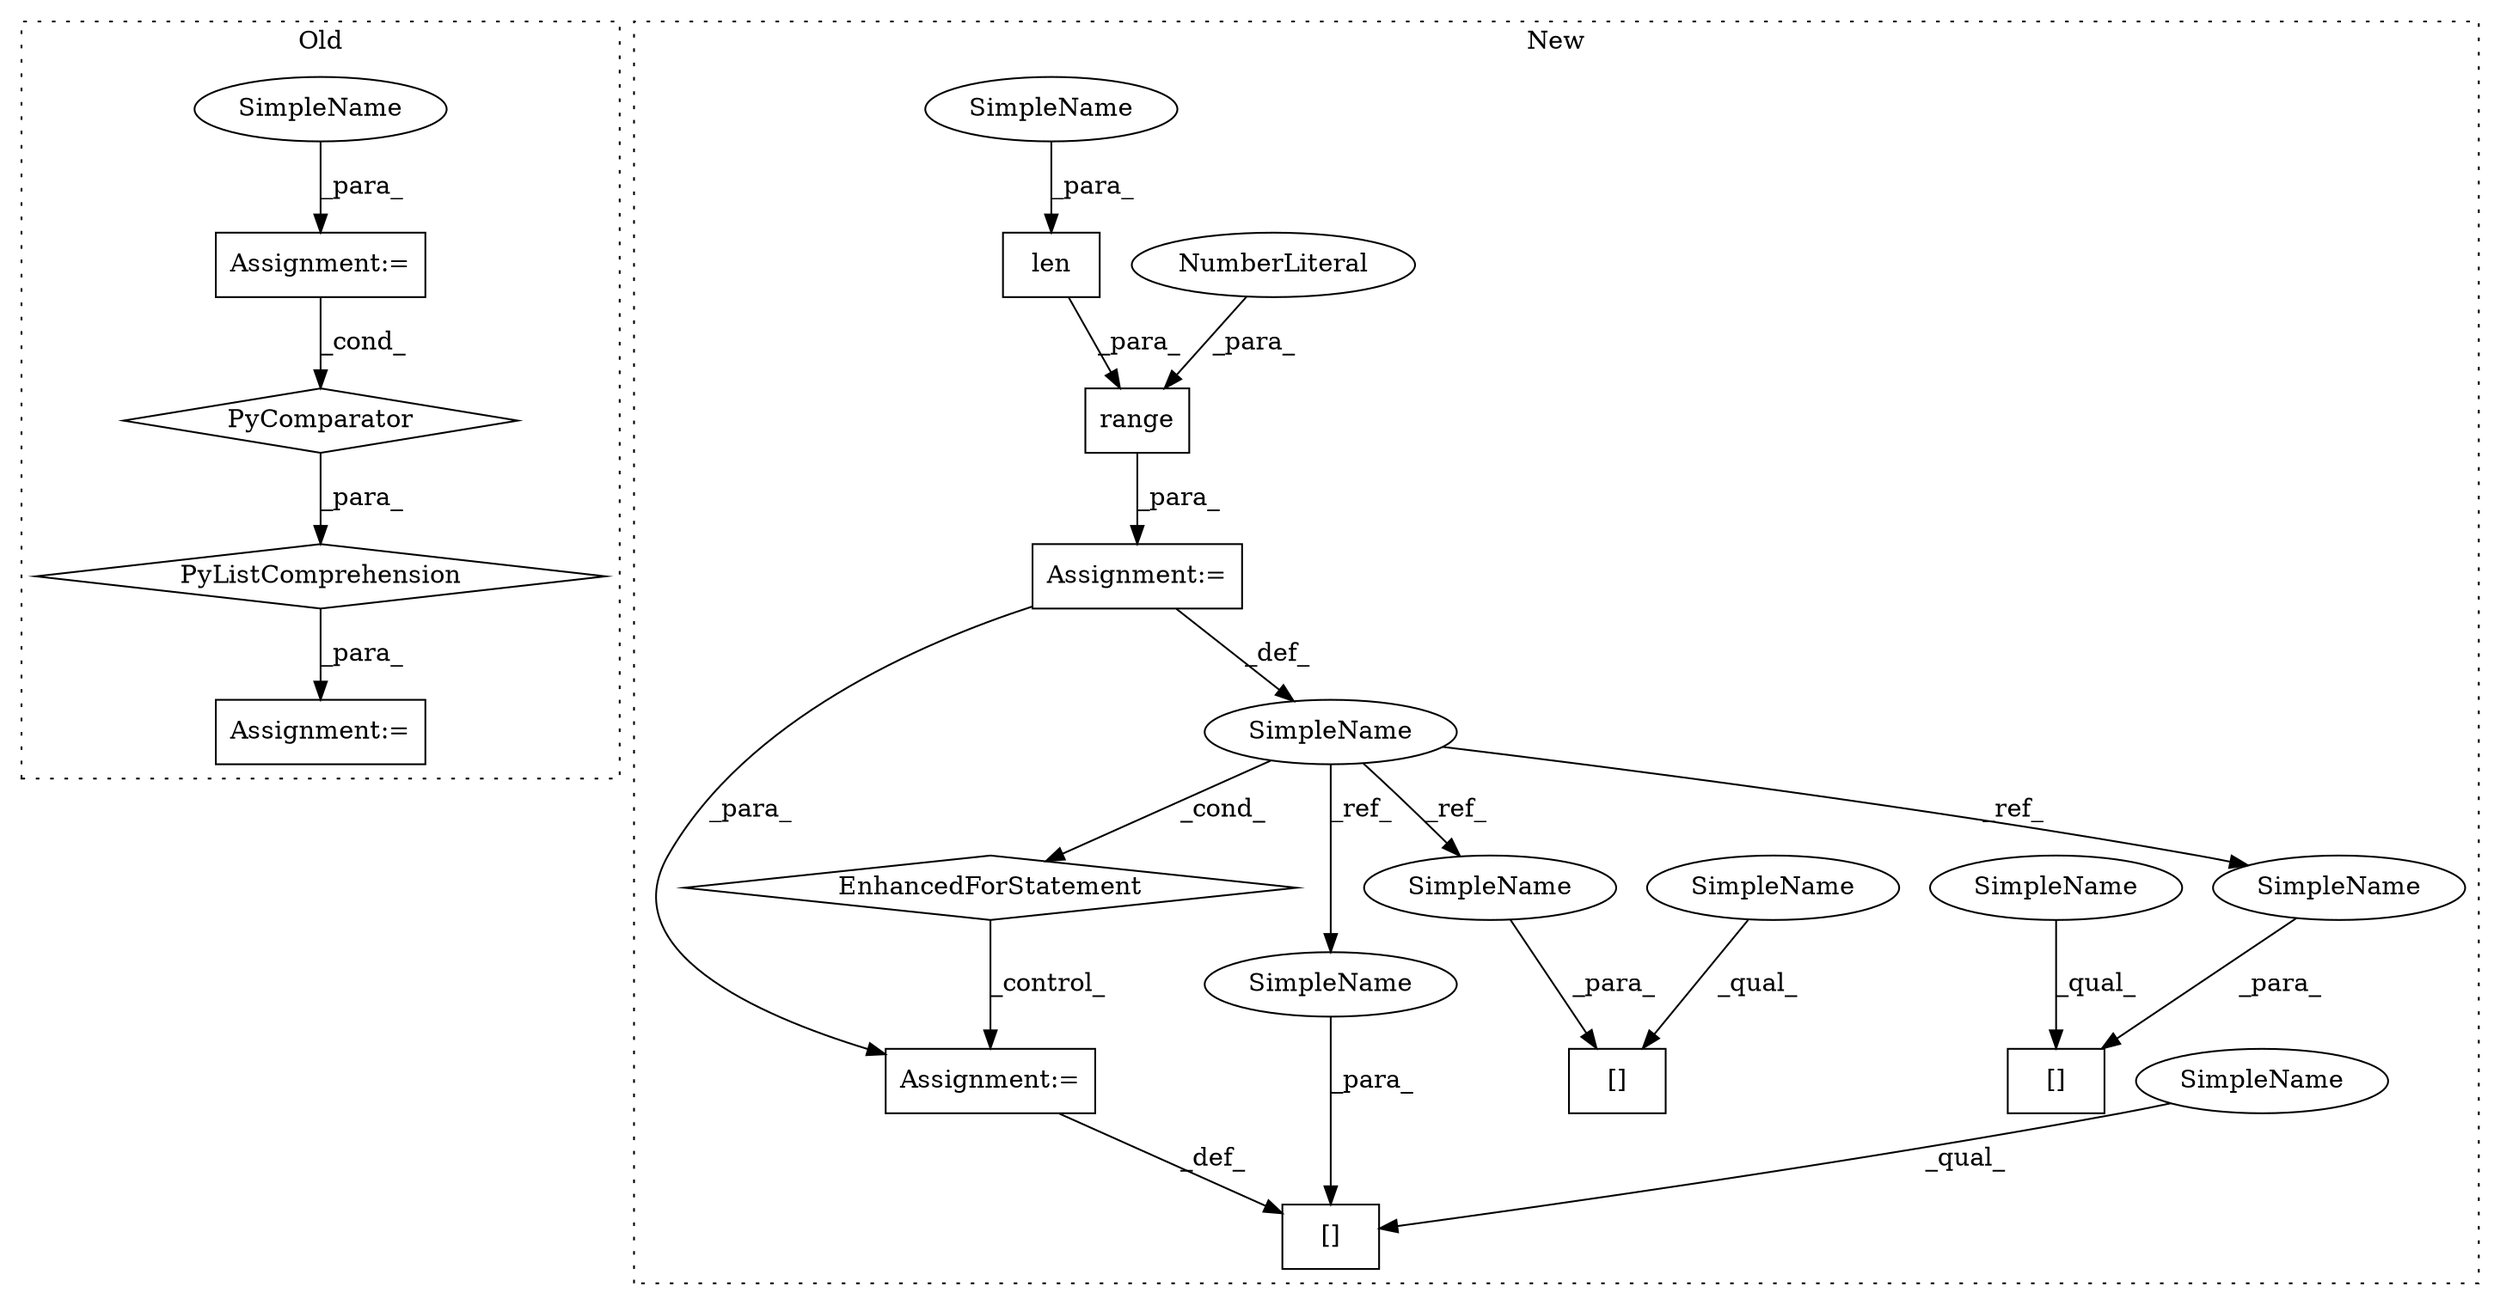 digraph G {
subgraph cluster0 {
1 [label="PyListComprehension" a="109" s="2680" l="118" shape="diamond"];
3 [label="PyComparator" a="113" s="2759" l="31" shape="diamond"];
5 [label="Assignment:=" a="7" s="2759" l="31" shape="box"];
9 [label="Assignment:=" a="7" s="2666" l="14" shape="box"];
15 [label="SimpleName" a="42" s="2766" l="15" shape="ellipse"];
label = "Old";
style="dotted";
}
subgraph cluster1 {
2 [label="range" a="32" s="3037,3065" l="6,1" shape="box"];
4 [label="Assignment:=" a="7" s="2972,3066" l="57,2" shape="box"];
6 [label="EnhancedForStatement" a="70" s="2972,3066" l="57,2" shape="diamond"];
7 [label="Assignment:=" a="7" s="3187" l="1" shape="box"];
8 [label="SimpleName" a="42" s="3033" l="1" shape="ellipse"];
10 [label="[]" a="2" s="3082,3099" l="16,1" shape="box"];
11 [label="[]" a="2" s="3119,3136" l="16,1" shape="box"];
12 [label="len" a="32" s="3045,3064" l="4,1" shape="box"];
13 [label="[]" a="2" s="3169,3186" l="16,1" shape="box"];
14 [label="NumberLiteral" a="34" s="3043" l="1" shape="ellipse"];
16 [label="SimpleName" a="42" s="3169" l="15" shape="ellipse"];
17 [label="SimpleName" a="42" s="3119" l="15" shape="ellipse"];
18 [label="SimpleName" a="42" s="3049" l="15" shape="ellipse"];
19 [label="SimpleName" a="42" s="3082" l="15" shape="ellipse"];
20 [label="SimpleName" a="42" s="3098" l="1" shape="ellipse"];
21 [label="SimpleName" a="42" s="3185" l="1" shape="ellipse"];
22 [label="SimpleName" a="42" s="3135" l="1" shape="ellipse"];
label = "New";
style="dotted";
}
1 -> 9 [label="_para_"];
2 -> 4 [label="_para_"];
3 -> 1 [label="_para_"];
4 -> 8 [label="_def_"];
4 -> 7 [label="_para_"];
5 -> 3 [label="_cond_"];
6 -> 7 [label="_control_"];
7 -> 13 [label="_def_"];
8 -> 20 [label="_ref_"];
8 -> 22 [label="_ref_"];
8 -> 6 [label="_cond_"];
8 -> 21 [label="_ref_"];
12 -> 2 [label="_para_"];
14 -> 2 [label="_para_"];
15 -> 5 [label="_para_"];
16 -> 13 [label="_qual_"];
17 -> 11 [label="_qual_"];
18 -> 12 [label="_para_"];
19 -> 10 [label="_qual_"];
20 -> 10 [label="_para_"];
21 -> 13 [label="_para_"];
22 -> 11 [label="_para_"];
}